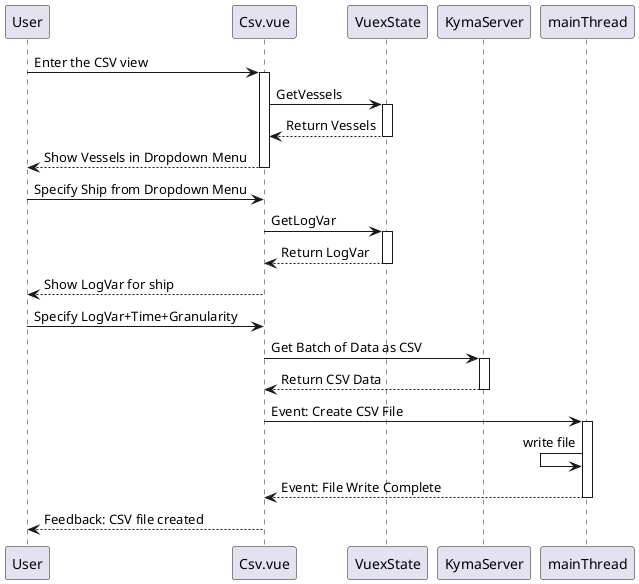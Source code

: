 @startuml
User->Csv.vue:Enter the CSV view
activate Csv.vue

Csv.vue->VuexState:GetVessels
activate VuexState
return Return Vessels
return Show Vessels in Dropdown Menu

User->Csv.vue:Specify Ship from Dropdown Menu
Csv.vue->VuexState:GetLogVar
activate VuexState
return Return LogVar

User<--Csv.vue:Show LogVar for ship
User->Csv.vue:Specify LogVar+Time+Granularity

Csv.vue->KymaServer:Get Batch of Data as CSV
activate KymaServer
Csv.vue<--KymaServer:Return CSV Data
deactivate KymaServer

Csv.vue->mainThread:Event: Create CSV File
activate mainThread
mainThread<-mainThread:write file
return Event: File Write Complete

User<--Csv.vue:Feedback: CSV file created

deactivate Csv.vue
@enduml